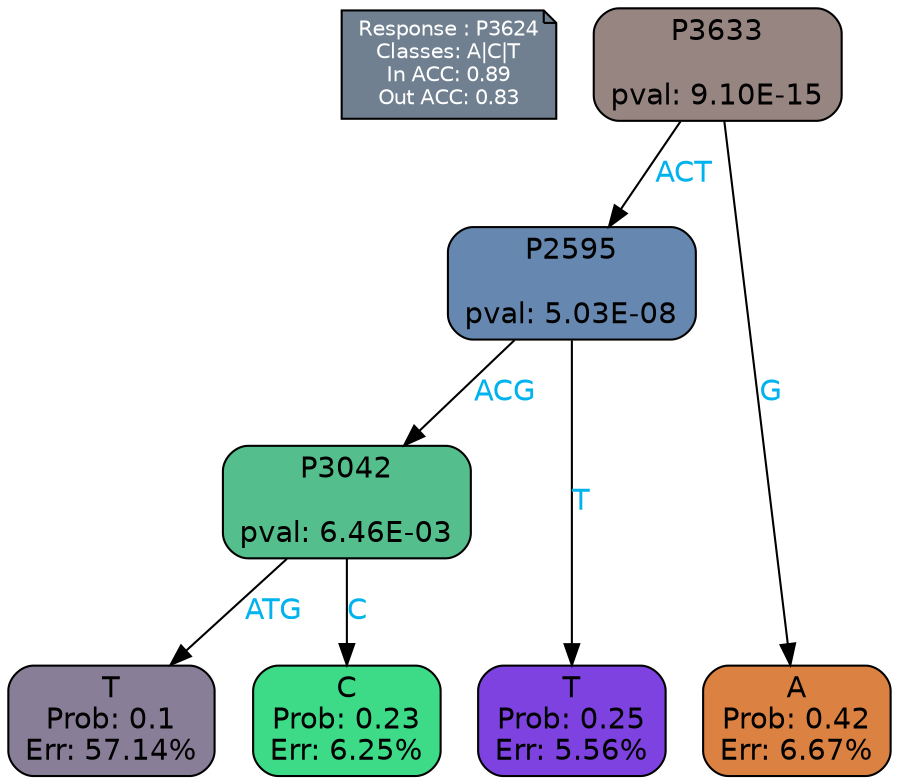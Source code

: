digraph Tree {
node [shape=box, style="filled, rounded", color="black", fontname=helvetica] ;
graph [ranksep=equally, splines=polylines, bgcolor=transparent, dpi=600] ;
edge [fontname=helvetica] ;
LEGEND [label="Response : P3624
Classes: A|C|T
In ACC: 0.89
Out ACC: 0.83
",shape=note,align=left,style=filled,fillcolor="slategray",fontcolor="white",fontsize=10];1 [label="P3633

pval: 9.10E-15", fillcolor="#978581"] ;
2 [label="P2595

pval: 5.03E-08", fillcolor="#6688b0"] ;
3 [label="P3042

pval: 6.46E-03", fillcolor="#54be8c"] ;
4 [label="T
Prob: 0.1
Err: 57.14%", fillcolor="#897e97"] ;
5 [label="C
Prob: 0.23
Err: 6.25%", fillcolor="#3dda87"] ;
6 [label="T
Prob: 0.25
Err: 5.56%", fillcolor="#7d42df"] ;
7 [label="A
Prob: 0.42
Err: 6.67%", fillcolor="#db8141"] ;
1 -> 2 [label="ACT",fontcolor=deepskyblue2] ;
1 -> 7 [label="G",fontcolor=deepskyblue2] ;
2 -> 3 [label="ACG",fontcolor=deepskyblue2] ;
2 -> 6 [label="T",fontcolor=deepskyblue2] ;
3 -> 4 [label="ATG",fontcolor=deepskyblue2] ;
3 -> 5 [label="C",fontcolor=deepskyblue2] ;
{rank = same; 4;5;6;7;}{rank = same; LEGEND;1;}}